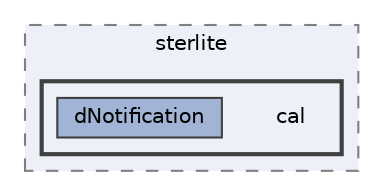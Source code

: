 digraph "repository/dNotification/src/test/java/com/sterlite/cal"
{
 // LATEX_PDF_SIZE
  bgcolor="transparent";
  edge [fontname=Helvetica,fontsize=10,labelfontname=Helvetica,labelfontsize=10];
  node [fontname=Helvetica,fontsize=10,shape=box,height=0.2,width=0.4];
  compound=true
  subgraph clusterdir_5fce4d66e6da96362a7fc6779afc251c {
    graph [ bgcolor="#edf0f7", pencolor="grey50", label="sterlite", fontname=Helvetica,fontsize=10 style="filled,dashed", URL="dir_5fce4d66e6da96362a7fc6779afc251c.html",tooltip=""]
  subgraph clusterdir_014a59e7ffdeb0b6515e70efc5eb0115 {
    graph [ bgcolor="#edf0f7", pencolor="grey25", label="", fontname=Helvetica,fontsize=10 style="filled,bold", URL="dir_014a59e7ffdeb0b6515e70efc5eb0115.html",tooltip=""]
    dir_014a59e7ffdeb0b6515e70efc5eb0115 [shape=plaintext, label="cal"];
  dir_5a0414e5e6ff8d5d4c247f1014b770ba [label="dNotification", fillcolor="#a2b4d6", color="grey25", style="filled", URL="dir_5a0414e5e6ff8d5d4c247f1014b770ba.html",tooltip=""];
  }
  }
}

